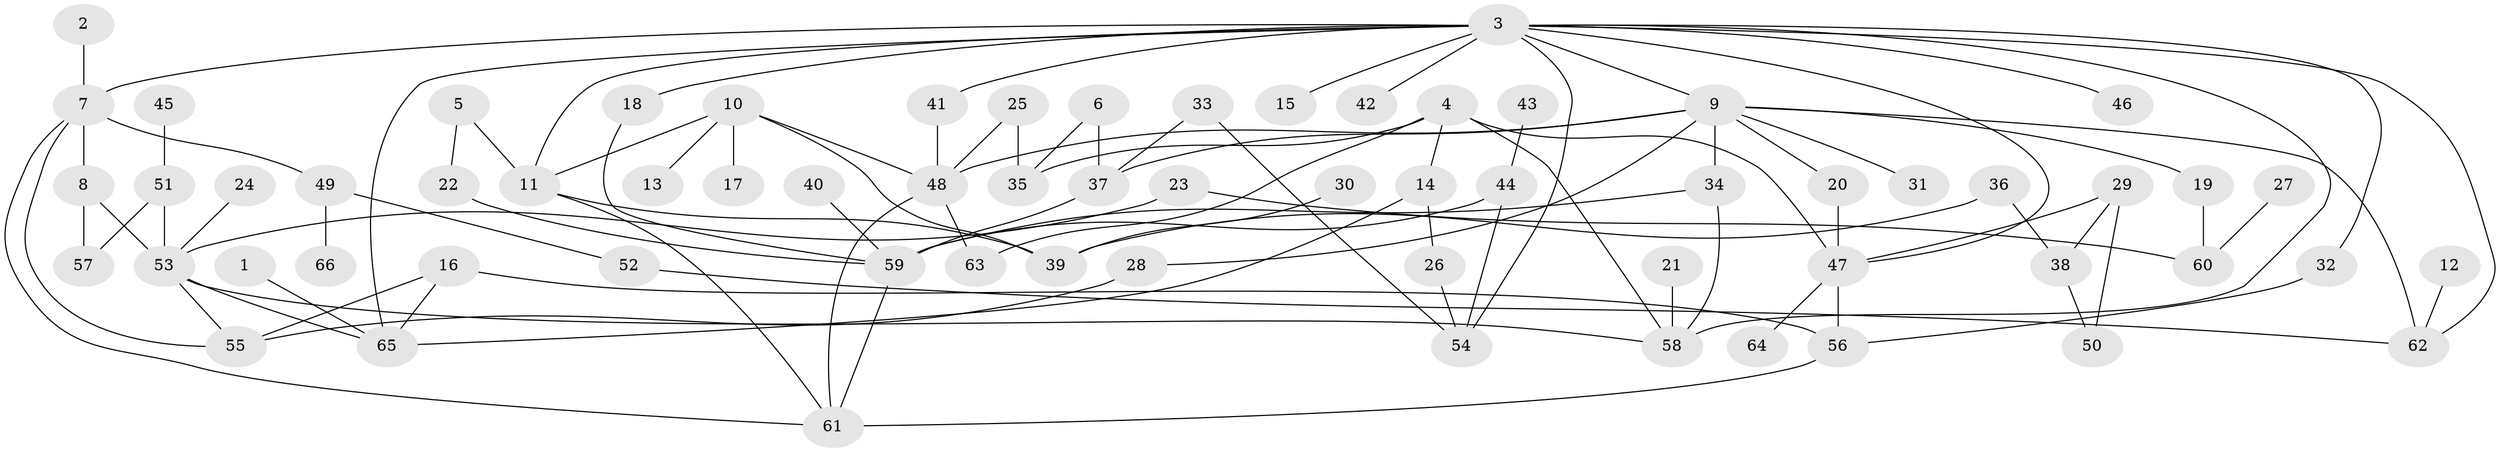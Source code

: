 // original degree distribution, {7: 0.015151515151515152, 5: 0.09090909090909091, 4: 0.08333333333333333, 1: 0.25, 6: 0.015151515151515152, 3: 0.20454545454545456, 2: 0.3409090909090909}
// Generated by graph-tools (version 1.1) at 2025/25/03/09/25 03:25:31]
// undirected, 66 vertices, 98 edges
graph export_dot {
graph [start="1"]
  node [color=gray90,style=filled];
  1;
  2;
  3;
  4;
  5;
  6;
  7;
  8;
  9;
  10;
  11;
  12;
  13;
  14;
  15;
  16;
  17;
  18;
  19;
  20;
  21;
  22;
  23;
  24;
  25;
  26;
  27;
  28;
  29;
  30;
  31;
  32;
  33;
  34;
  35;
  36;
  37;
  38;
  39;
  40;
  41;
  42;
  43;
  44;
  45;
  46;
  47;
  48;
  49;
  50;
  51;
  52;
  53;
  54;
  55;
  56;
  57;
  58;
  59;
  60;
  61;
  62;
  63;
  64;
  65;
  66;
  1 -- 65 [weight=1.0];
  2 -- 7 [weight=1.0];
  3 -- 7 [weight=1.0];
  3 -- 9 [weight=1.0];
  3 -- 11 [weight=1.0];
  3 -- 15 [weight=1.0];
  3 -- 18 [weight=1.0];
  3 -- 32 [weight=1.0];
  3 -- 41 [weight=1.0];
  3 -- 42 [weight=1.0];
  3 -- 46 [weight=1.0];
  3 -- 47 [weight=1.0];
  3 -- 54 [weight=1.0];
  3 -- 58 [weight=1.0];
  3 -- 62 [weight=1.0];
  3 -- 65 [weight=1.0];
  4 -- 14 [weight=1.0];
  4 -- 35 [weight=1.0];
  4 -- 47 [weight=1.0];
  4 -- 58 [weight=1.0];
  4 -- 63 [weight=1.0];
  5 -- 11 [weight=1.0];
  5 -- 22 [weight=1.0];
  6 -- 35 [weight=2.0];
  6 -- 37 [weight=1.0];
  7 -- 8 [weight=1.0];
  7 -- 49 [weight=1.0];
  7 -- 55 [weight=1.0];
  7 -- 61 [weight=1.0];
  8 -- 53 [weight=1.0];
  8 -- 57 [weight=1.0];
  9 -- 19 [weight=1.0];
  9 -- 20 [weight=1.0];
  9 -- 28 [weight=1.0];
  9 -- 31 [weight=1.0];
  9 -- 34 [weight=1.0];
  9 -- 37 [weight=1.0];
  9 -- 48 [weight=1.0];
  9 -- 62 [weight=1.0];
  10 -- 11 [weight=1.0];
  10 -- 13 [weight=1.0];
  10 -- 17 [weight=1.0];
  10 -- 39 [weight=1.0];
  10 -- 48 [weight=1.0];
  11 -- 39 [weight=1.0];
  11 -- 61 [weight=1.0];
  12 -- 62 [weight=1.0];
  14 -- 26 [weight=1.0];
  14 -- 65 [weight=1.0];
  16 -- 55 [weight=1.0];
  16 -- 56 [weight=1.0];
  16 -- 65 [weight=1.0];
  18 -- 59 [weight=1.0];
  19 -- 60 [weight=1.0];
  20 -- 47 [weight=1.0];
  21 -- 58 [weight=1.0];
  22 -- 59 [weight=1.0];
  23 -- 53 [weight=1.0];
  23 -- 60 [weight=1.0];
  24 -- 53 [weight=2.0];
  25 -- 35 [weight=1.0];
  25 -- 48 [weight=1.0];
  26 -- 54 [weight=1.0];
  27 -- 60 [weight=1.0];
  28 -- 55 [weight=1.0];
  29 -- 38 [weight=1.0];
  29 -- 47 [weight=1.0];
  29 -- 50 [weight=1.0];
  30 -- 39 [weight=1.0];
  32 -- 56 [weight=1.0];
  33 -- 37 [weight=1.0];
  33 -- 54 [weight=1.0];
  34 -- 58 [weight=1.0];
  34 -- 59 [weight=2.0];
  36 -- 38 [weight=1.0];
  36 -- 39 [weight=1.0];
  37 -- 59 [weight=1.0];
  38 -- 50 [weight=1.0];
  40 -- 59 [weight=1.0];
  41 -- 48 [weight=1.0];
  43 -- 44 [weight=1.0];
  44 -- 54 [weight=1.0];
  44 -- 59 [weight=1.0];
  45 -- 51 [weight=1.0];
  47 -- 56 [weight=1.0];
  47 -- 64 [weight=1.0];
  48 -- 61 [weight=1.0];
  48 -- 63 [weight=1.0];
  49 -- 52 [weight=1.0];
  49 -- 66 [weight=1.0];
  51 -- 53 [weight=1.0];
  51 -- 57 [weight=1.0];
  52 -- 62 [weight=1.0];
  53 -- 55 [weight=1.0];
  53 -- 58 [weight=1.0];
  53 -- 65 [weight=1.0];
  56 -- 61 [weight=1.0];
  59 -- 61 [weight=1.0];
}
